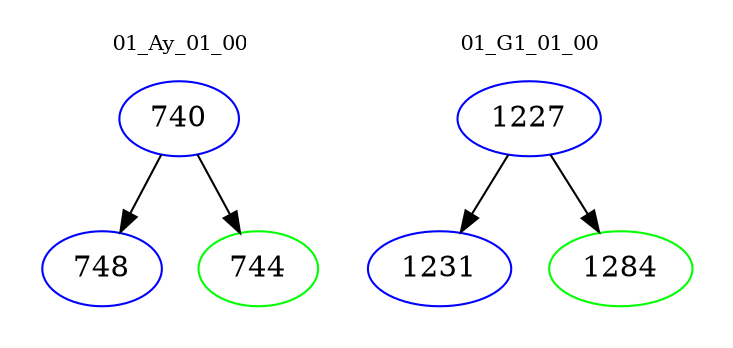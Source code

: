 digraph{
subgraph cluster_0 {
color = white
label = "01_Ay_01_00";
fontsize=10;
T0_740 [label="740", color="blue"]
T0_740 -> T0_748 [color="black"]
T0_748 [label="748", color="blue"]
T0_740 -> T0_744 [color="black"]
T0_744 [label="744", color="green"]
}
subgraph cluster_1 {
color = white
label = "01_G1_01_00";
fontsize=10;
T1_1227 [label="1227", color="blue"]
T1_1227 -> T1_1231 [color="black"]
T1_1231 [label="1231", color="blue"]
T1_1227 -> T1_1284 [color="black"]
T1_1284 [label="1284", color="green"]
}
}
